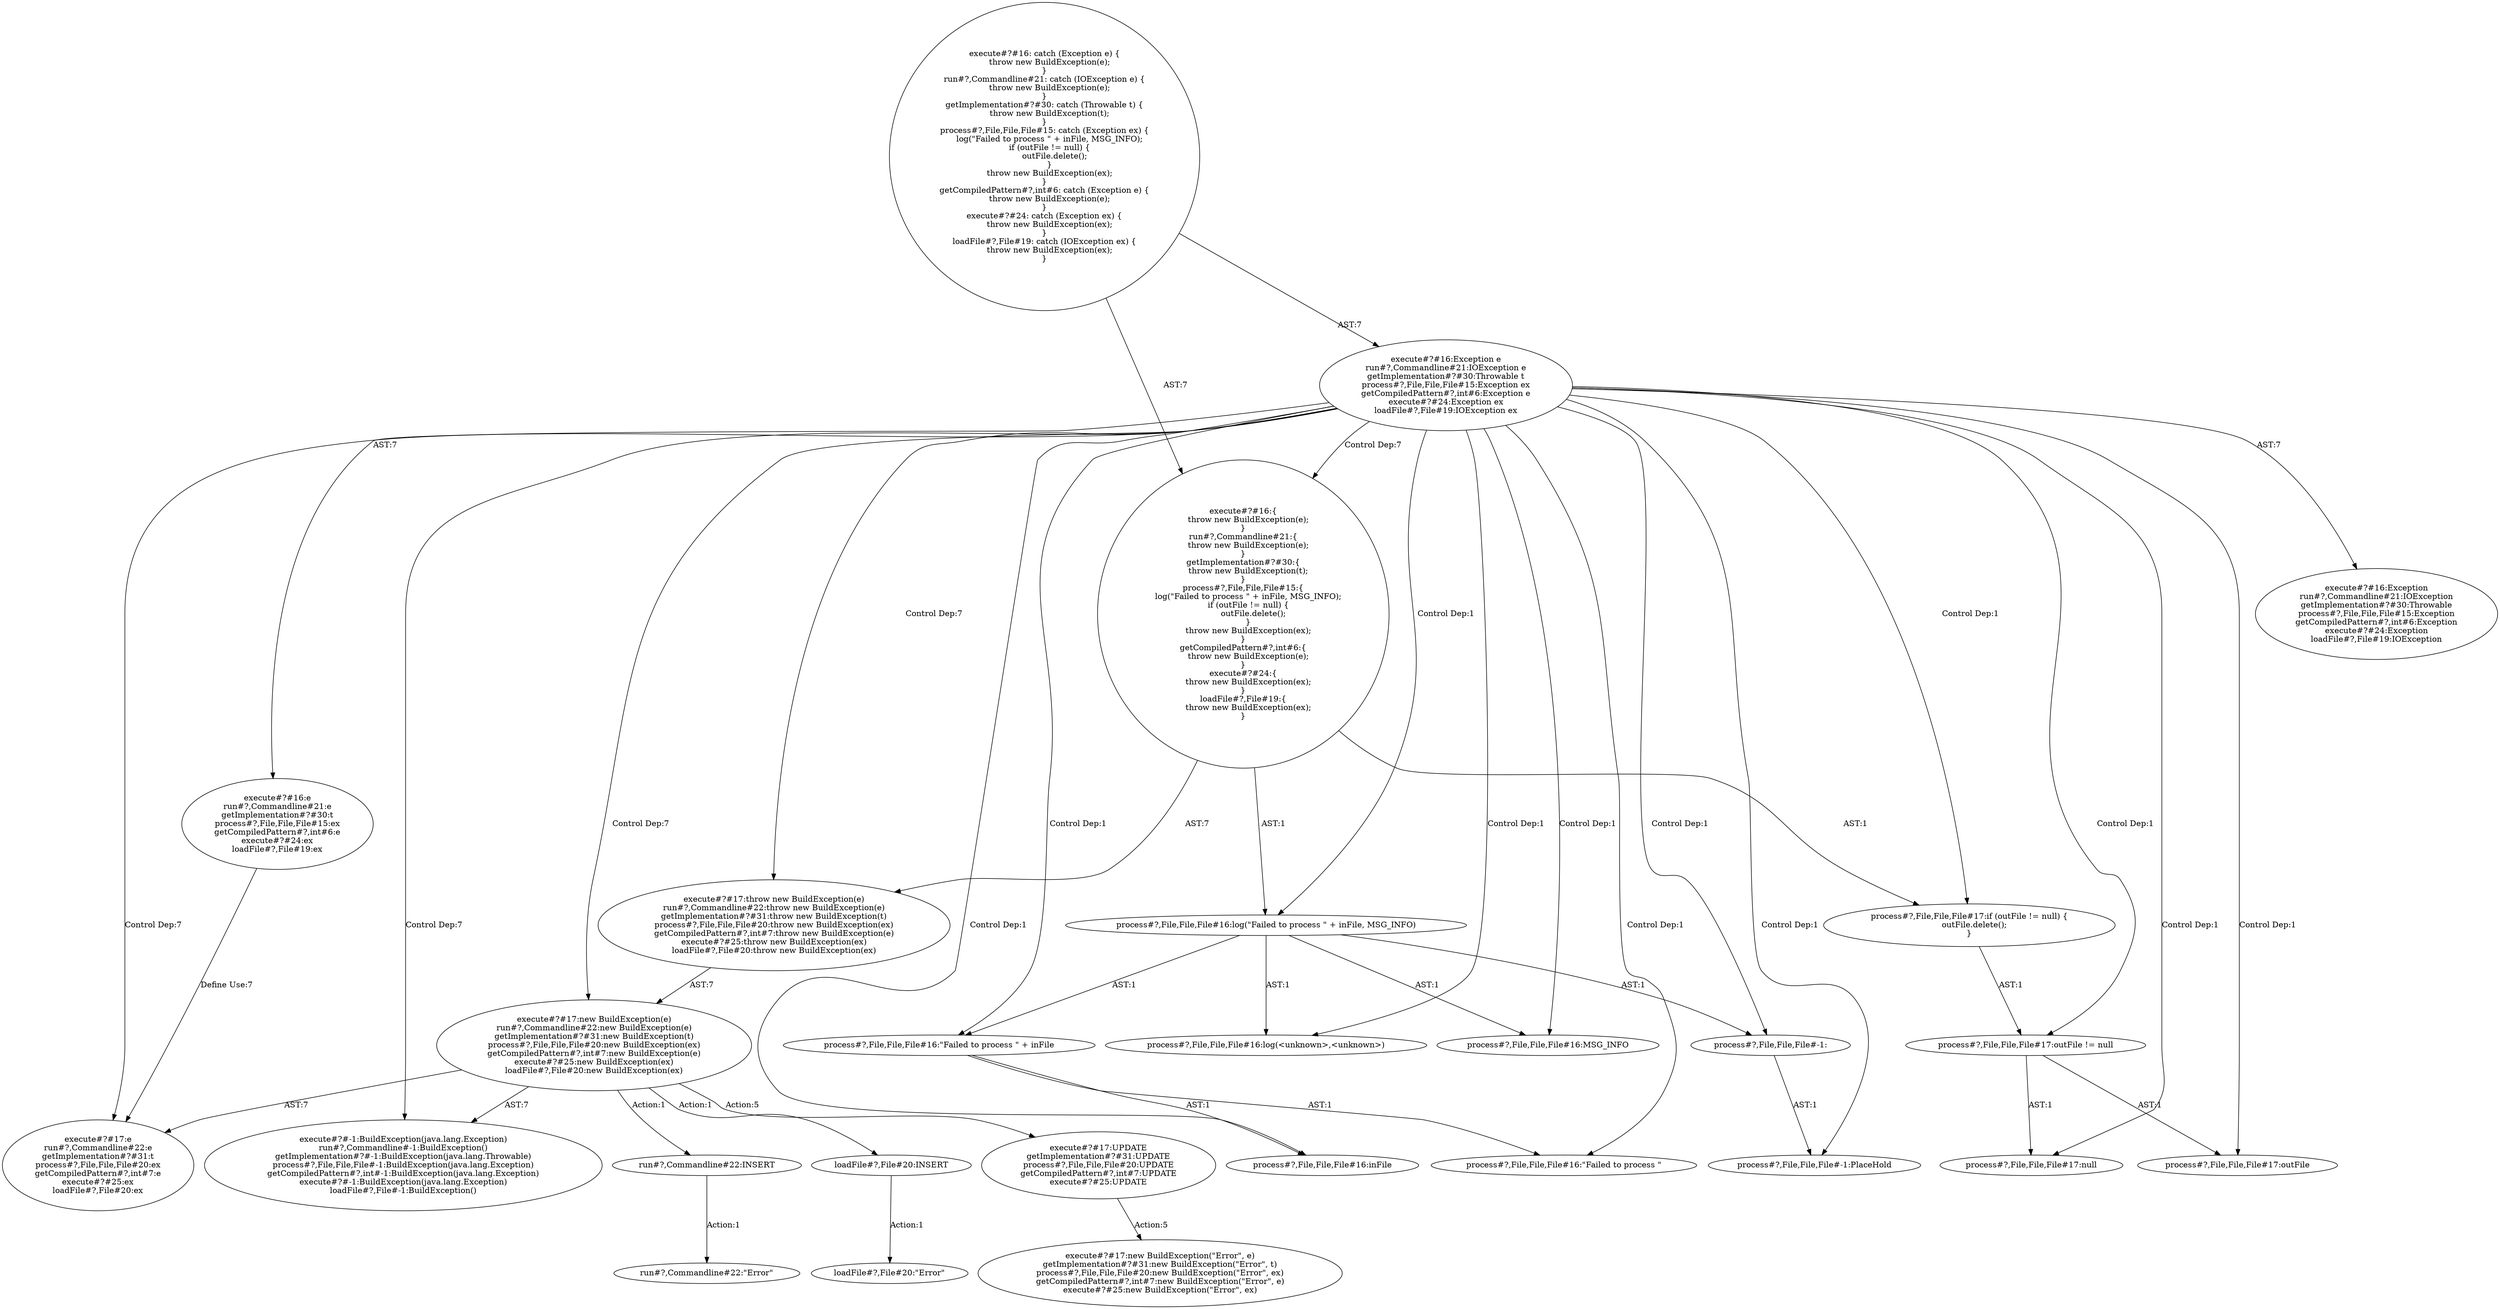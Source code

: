 digraph "Pattern" {
0 [label="execute#?#17:UPDATE
getImplementation#?#31:UPDATE
process#?,File,File,File#20:UPDATE
getCompiledPattern#?,int#7:UPDATE
execute#?#25:UPDATE" shape=ellipse]
1 [label="execute#?#17:new BuildException(e)
run#?,Commandline#22:new BuildException(e)
getImplementation#?#31:new BuildException(t)
process#?,File,File,File#20:new BuildException(ex)
getCompiledPattern#?,int#7:new BuildException(e)
execute#?#25:new BuildException(ex)
loadFile#?,File#20:new BuildException(ex)" shape=ellipse]
2 [label="execute#?#16:Exception e
run#?,Commandline#21:IOException e
getImplementation#?#30:Throwable t
process#?,File,File,File#15:Exception ex
getCompiledPattern#?,int#6:Exception e
execute#?#24:Exception ex
loadFile#?,File#19:IOException ex" shape=ellipse]
3 [label="execute#?#16: catch (Exception e) \{
    throw new BuildException(e);
\}
run#?,Commandline#21: catch (IOException e) \{
    throw new BuildException(e);
\}
getImplementation#?#30: catch (Throwable t) \{
    throw new BuildException(t);
\}
process#?,File,File,File#15: catch (Exception ex) \{
    log(\"Failed to process \" + inFile, MSG_INFO);
    if (outFile != null) \{
        outFile.delete();
    \}
    throw new BuildException(ex);
\}
getCompiledPattern#?,int#6: catch (Exception e) \{
    throw new BuildException(e);
\}
execute#?#24: catch (Exception ex) \{
    throw new BuildException(ex);
\}
loadFile#?,File#19: catch (IOException ex) \{
    throw new BuildException(ex);
\}" shape=ellipse]
4 [label="execute#?#16:e
run#?,Commandline#21:e
getImplementation#?#30:t
process#?,File,File,File#15:ex
getCompiledPattern#?,int#6:e
execute#?#24:ex
loadFile#?,File#19:ex" shape=ellipse]
5 [label="execute#?#16:Exception
run#?,Commandline#21:IOException
getImplementation#?#30:Throwable
process#?,File,File,File#15:Exception
getCompiledPattern#?,int#6:Exception
execute#?#24:Exception
loadFile#?,File#19:IOException" shape=ellipse]
6 [label="execute#?#16:\{
    throw new BuildException(e);
\}
run#?,Commandline#21:\{
    throw new BuildException(e);
\}
getImplementation#?#30:\{
    throw new BuildException(t);
\}
process#?,File,File,File#15:\{
    log(\"Failed to process \" + inFile, MSG_INFO);
    if (outFile != null) \{
        outFile.delete();
    \}
    throw new BuildException(ex);
\}
getCompiledPattern#?,int#6:\{
    throw new BuildException(e);
\}
execute#?#24:\{
    throw new BuildException(ex);
\}
loadFile#?,File#19:\{
    throw new BuildException(ex);
\}" shape=ellipse]
7 [label="execute#?#17:throw new BuildException(e)
run#?,Commandline#22:throw new BuildException(e)
getImplementation#?#31:throw new BuildException(t)
process#?,File,File,File#20:throw new BuildException(ex)
getCompiledPattern#?,int#7:throw new BuildException(e)
execute#?#25:throw new BuildException(ex)
loadFile#?,File#20:throw new BuildException(ex)" shape=ellipse]
8 [label="execute#?#-1:BuildException(java.lang.Exception)
run#?,Commandline#-1:BuildException()
getImplementation#?#-1:BuildException(java.lang.Throwable)
process#?,File,File,File#-1:BuildException(java.lang.Exception)
getCompiledPattern#?,int#-1:BuildException(java.lang.Exception)
execute#?#-1:BuildException(java.lang.Exception)
loadFile#?,File#-1:BuildException()" shape=ellipse]
9 [label="execute#?#17:e
run#?,Commandline#22:e
getImplementation#?#31:t
process#?,File,File,File#20:ex
getCompiledPattern#?,int#7:e
execute#?#25:ex
loadFile#?,File#20:ex" shape=ellipse]
10 [label="execute#?#17:new BuildException(\"Error\", e)
getImplementation#?#31:new BuildException(\"Error\", t)
process#?,File,File,File#20:new BuildException(\"Error\", ex)
getCompiledPattern#?,int#7:new BuildException(\"Error\", e)
execute#?#25:new BuildException(\"Error\", ex)" shape=ellipse]
11 [label="run#?,Commandline#22:\"Error\"" shape=ellipse]
12 [label="run#?,Commandline#22:INSERT" shape=ellipse]
13 [label="process#?,File,File,File#16:log(\"Failed to process \" + inFile, MSG_INFO)" shape=ellipse]
14 [label="process#?,File,File,File#16:log(<unknown>,<unknown>)" shape=ellipse]
15 [label="process#?,File,File,File#-1:" shape=ellipse]
16 [label="process#?,File,File,File#16:MSG_INFO" shape=ellipse]
17 [label="process#?,File,File,File#17:null" shape=ellipse]
18 [label="process#?,File,File,File#17:outFile" shape=ellipse]
19 [label="process#?,File,File,File#16:\"Failed to process \"" shape=ellipse]
20 [label="process#?,File,File,File#16:inFile" shape=ellipse]
21 [label="process#?,File,File,File#16:\"Failed to process \" + inFile" shape=ellipse]
22 [label="process#?,File,File,File#17:outFile != null" shape=ellipse]
23 [label="process#?,File,File,File#17:if (outFile != null) \{
    outFile.delete();
\}" shape=ellipse]
24 [label="process#?,File,File,File#-1:PlaceHold" shape=ellipse]
25 [label="loadFile#?,File#20:\"Error\"" shape=ellipse]
26 [label="loadFile#?,File#20:INSERT" shape=ellipse]
0 -> 10 [label="Action:5"];
1 -> 0 [label="Action:5"];
1 -> 8 [label="AST:7"];
1 -> 9 [label="AST:7"];
1 -> 12 [label="Action:1"];
1 -> 26 [label="Action:1"];
2 -> 1 [label="Control Dep:7"];
2 -> 4 [label="AST:7"];
2 -> 5 [label="AST:7"];
2 -> 6 [label="Control Dep:7"];
2 -> 7 [label="Control Dep:7"];
2 -> 8 [label="Control Dep:7"];
2 -> 9 [label="Control Dep:7"];
2 -> 13 [label="Control Dep:1"];
2 -> 14 [label="Control Dep:1"];
2 -> 15 [label="Control Dep:1"];
2 -> 16 [label="Control Dep:1"];
2 -> 17 [label="Control Dep:1"];
2 -> 18 [label="Control Dep:1"];
2 -> 19 [label="Control Dep:1"];
2 -> 20 [label="Control Dep:1"];
2 -> 21 [label="Control Dep:1"];
2 -> 22 [label="Control Dep:1"];
2 -> 23 [label="Control Dep:1"];
2 -> 24 [label="Control Dep:1"];
3 -> 2 [label="AST:7"];
3 -> 6 [label="AST:7"];
4 -> 9 [label="Define Use:7"];
6 -> 7 [label="AST:7"];
6 -> 13 [label="AST:1"];
6 -> 23 [label="AST:1"];
7 -> 1 [label="AST:7"];
12 -> 11 [label="Action:1"];
13 -> 15 [label="AST:1"];
13 -> 14 [label="AST:1"];
13 -> 21 [label="AST:1"];
13 -> 16 [label="AST:1"];
15 -> 24 [label="AST:1"];
21 -> 19 [label="AST:1"];
21 -> 20 [label="AST:1"];
22 -> 17 [label="AST:1"];
22 -> 18 [label="AST:1"];
23 -> 22 [label="AST:1"];
26 -> 25 [label="Action:1"];
}